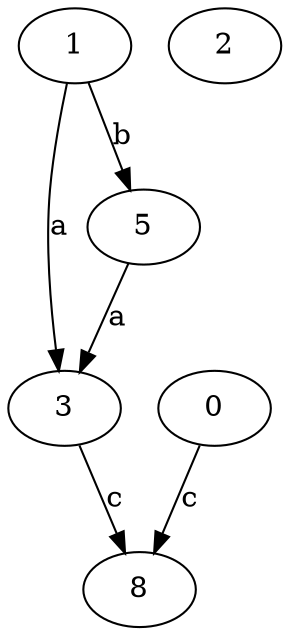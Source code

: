 strict digraph  {
1;
2;
3;
5;
8;
0;
1 -> 3  [label=a];
1 -> 5  [label=b];
3 -> 8  [label=c];
5 -> 3  [label=a];
0 -> 8  [label=c];
}

